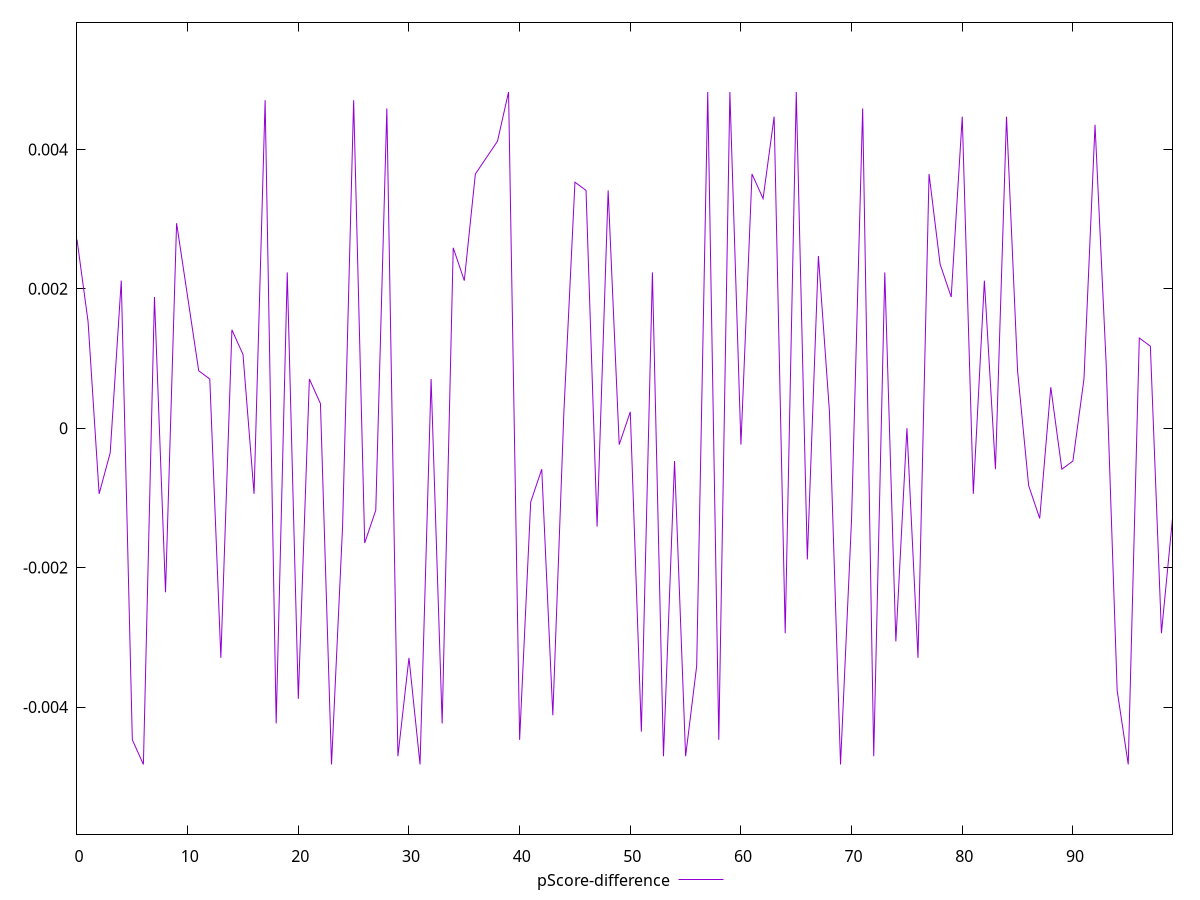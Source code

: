 reset

$pScoreDifference <<EOF
0 0.002705882352941169
1 0.0015294117647058347
2 -0.0009411764705882231
3 -0.0003529411764705559
4 0.0021176470588235574
5 -0.004470588235294115
6 -0.0048235294117647265
7 0.0018823529411764461
8 -0.002352941176470613
9 0.0029411764705882804
10 0.0018823529411764461
11 0.0008235294117647229
12 0.0007058823529411673
13 -0.0032941176470588363
14 0.0014117647058823346
15 0.0010588235294117787
16 -0.0009411764705882231
17 0.004705882352941171
18 -0.004235294117647059
19 0.0022352941176470575
20 -0.003882352941176448
21 0.0007058823529411673
22 0.0003529411764705559
23 -0.004823529411764671
24 -0.0014117647058823346
25 0.004705882352941171
26 -0.0016470588235294459
27 -0.0011764705882352788
28 0.004588235294117615
29 -0.004705882352941171
30 -0.0032941176470588363
31 -0.004823529411764671
32 0.0007058823529411673
33 -0.004235294117647059
34 0.0025882352941176134
35 0.0021176470588235574
36 0.0036470588235294477
37 0.003882352941176448
38 0.004117647058823559
39 0.0048235294117647265
40 -0.004470588235294115
41 -0.0010588235294117787
42 -0.0005882352941176117
43 -0.004117647058823559
44 0.00023529411764705577
45 0.003529411764705892
46 0.0034117647058823364
47 -0.0014117647058823346
48 0.003411764705882392
49 -0.00023529411764705577
50 0.00023529411764705577
51 -0.004352941176470615
52 0.0022352941176470575
53 -0.004705882352941171
54 -0.00047058823529411153
55 -0.004705882352941171
56 -0.003411764705882392
57 0.0048235294117647265
58 -0.004470588235294115
59 0.0048235294117647265
60 -0.00023529411764705577
61 0.003647058823529392
62 0.0032941176470588363
63 0.004470588235294115
64 -0.002941176470588225
65 0.0048235294117647265
66 -0.0018823529411764461
67 0.0024705882352941133
68 0.00023529411764705577
69 -0.0048235294117647265
70 -0.0012941176470588345
71 0.004588235294117615
72 -0.004705882352941171
73 0.0022352941176470575
74 -0.0030588235294117805
75 0
76 -0.0032941176470588363
77 0.003647058823529392
78 0.0023529411764705577
79 0.0018823529411765016
80 0.004470588235294115
81 -0.0009411764705882231
82 0.002117647058823502
83 -0.0005882352941176672
84 0.004470588235294115
85 0.0008235294117647229
86 -0.0008235294117647229
87 -0.0012941176470588345
88 0.0005882352941176672
89 -0.0005882352941176117
90 -0.00047058823529411153
91 0.0007058823529411673
92 0.004352941176470615
93 0.0009411764705882231
94 -0.003764705882352948
95 -0.0048235294117647265
96 0.0012941176470588345
97 0.0011764705882352788
98 -0.002941176470588225
99 -0.0012941176470588345
EOF

set key outside below
set xrange [0:99]
set yrange [-0.0058235294117647265:0.0058235294117647265]
set trange [-0.0058235294117647265:0.0058235294117647265]
set terminal svg size 640, 500 enhanced background rgb 'white'
set output "report_00013_2021-02-09T12-04-24.940Z/render-blocking-resources/samples/pages+cached/pScore-difference/values.svg"

plot $pScoreDifference title "pScore-difference" with line

reset
